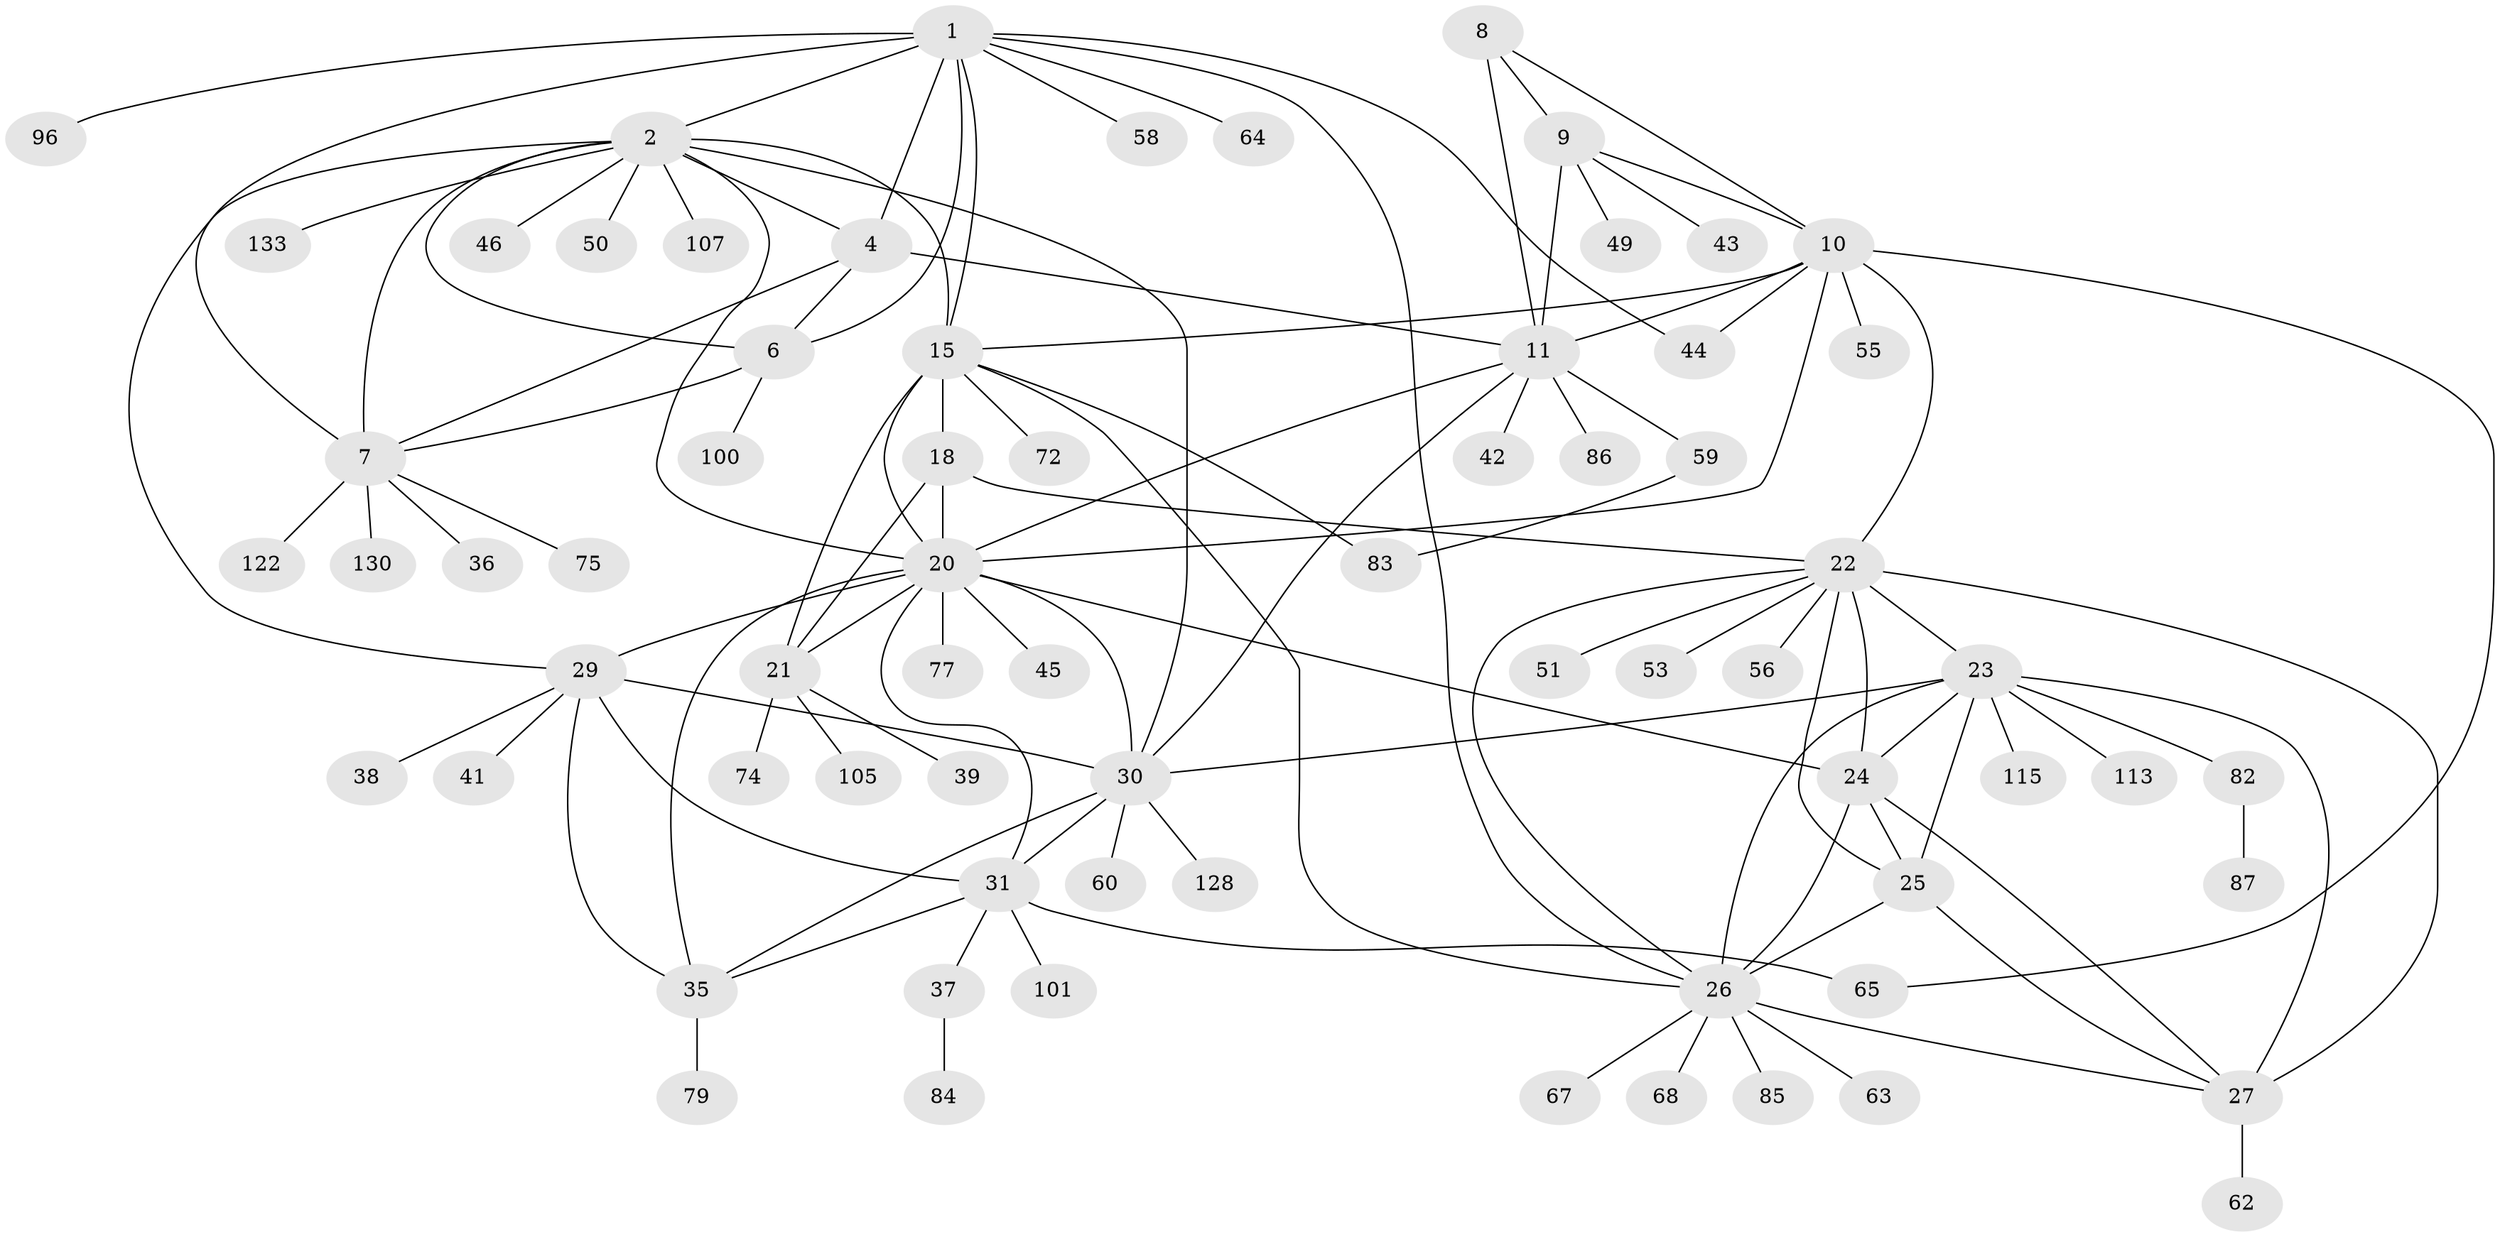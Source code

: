 // original degree distribution, {13: 0.02142857142857143, 10: 0.05, 7: 0.03571428571428571, 9: 0.05, 6: 0.02142857142857143, 8: 0.03571428571428571, 11: 0.02142857142857143, 17: 0.007142857142857143, 12: 0.007142857142857143, 1: 0.5714285714285714, 3: 0.05, 2: 0.12857142857142856}
// Generated by graph-tools (version 1.1) at 2025/19/03/04/25 18:19:28]
// undirected, 70 vertices, 113 edges
graph export_dot {
graph [start="1"]
  node [color=gray90,style=filled];
  1;
  2 [super="+5+99+140+3"];
  4;
  6;
  7;
  8;
  9;
  10;
  11 [super="+12+104+91+54"];
  15 [super="+16+17+78+80+109+98+111+129+139+90+52"];
  18 [super="+19"];
  20 [super="+33+71"];
  21;
  22 [super="+134+76+28"];
  23;
  24;
  25 [super="+116+135"];
  26;
  27;
  29 [super="+32+119+125+57"];
  30 [super="+34"];
  31;
  35 [super="+117+81"];
  36;
  37 [super="+73"];
  38;
  39 [super="+66+47"];
  41;
  42;
  43;
  44 [super="+106"];
  45;
  46;
  49;
  50;
  51;
  53;
  55;
  56;
  58;
  59 [super="+114"];
  60;
  62;
  63;
  64;
  65 [super="+136+70"];
  67;
  68;
  72;
  74;
  75;
  77 [super="+126"];
  79;
  82;
  83;
  84;
  85;
  86;
  87;
  96;
  100;
  101;
  105;
  107;
  113;
  115;
  122;
  128;
  130;
  133;
  1 -- 2 [weight=3];
  1 -- 4;
  1 -- 6;
  1 -- 7;
  1 -- 15 [weight=2];
  1 -- 26;
  1 -- 58;
  1 -- 64;
  1 -- 96;
  1 -- 44;
  2 -- 4 [weight=3];
  2 -- 6 [weight=3];
  2 -- 7 [weight=3];
  2 -- 50;
  2 -- 15;
  2 -- 133;
  2 -- 107;
  2 -- 20;
  2 -- 46;
  2 -- 29;
  2 -- 30;
  4 -- 6;
  4 -- 7;
  4 -- 11;
  6 -- 7;
  6 -- 100;
  7 -- 36;
  7 -- 75;
  7 -- 122;
  7 -- 130;
  8 -- 9;
  8 -- 10;
  8 -- 11 [weight=4];
  9 -- 10;
  9 -- 11 [weight=4];
  9 -- 43;
  9 -- 49;
  10 -- 11 [weight=4];
  10 -- 44;
  10 -- 55;
  10 -- 65;
  10 -- 15 [weight=2];
  10 -- 20;
  10 -- 22;
  11 -- 59;
  11 -- 42;
  11 -- 86;
  11 -- 30;
  11 -- 20;
  15 -- 18 [weight=6];
  15 -- 20 [weight=3];
  15 -- 21 [weight=3];
  15 -- 83;
  15 -- 72;
  15 -- 26;
  18 -- 20 [weight=2];
  18 -- 21 [weight=2];
  18 -- 22;
  20 -- 21;
  20 -- 45;
  20 -- 35;
  20 -- 77;
  20 -- 24;
  20 -- 29 [weight=2];
  20 -- 30 [weight=2];
  20 -- 31;
  21 -- 39;
  21 -- 74;
  21 -- 105;
  22 -- 23 [weight=2];
  22 -- 24 [weight=2];
  22 -- 25 [weight=2];
  22 -- 26 [weight=2];
  22 -- 27 [weight=2];
  22 -- 53;
  22 -- 56;
  22 -- 51;
  23 -- 24;
  23 -- 25;
  23 -- 26;
  23 -- 27;
  23 -- 30;
  23 -- 82;
  23 -- 113;
  23 -- 115;
  24 -- 25;
  24 -- 26;
  24 -- 27;
  25 -- 26;
  25 -- 27;
  26 -- 27;
  26 -- 63;
  26 -- 67;
  26 -- 68;
  26 -- 85;
  27 -- 62;
  29 -- 30 [weight=4];
  29 -- 31 [weight=2];
  29 -- 35 [weight=2];
  29 -- 38;
  29 -- 41;
  30 -- 31 [weight=2];
  30 -- 35 [weight=2];
  30 -- 128;
  30 -- 60;
  31 -- 35;
  31 -- 37;
  31 -- 65;
  31 -- 101;
  35 -- 79;
  37 -- 84;
  59 -- 83;
  82 -- 87;
}
